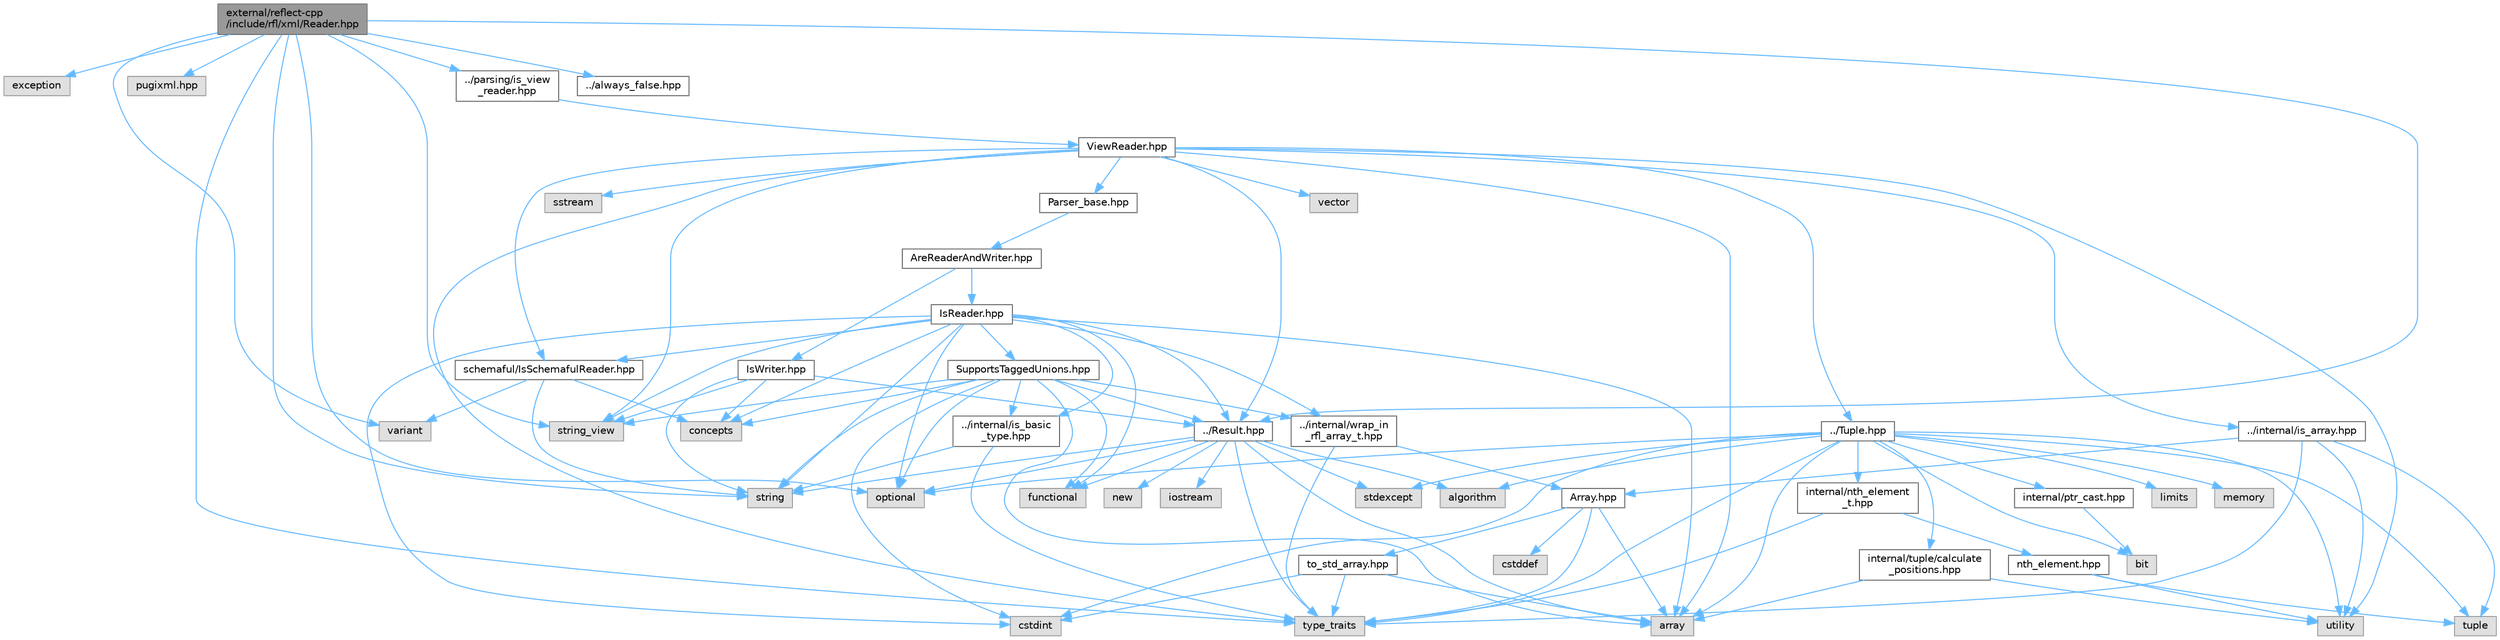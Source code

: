 digraph "external/reflect-cpp/include/rfl/xml/Reader.hpp"
{
 // LATEX_PDF_SIZE
  bgcolor="transparent";
  edge [fontname=Helvetica,fontsize=10,labelfontname=Helvetica,labelfontsize=10];
  node [fontname=Helvetica,fontsize=10,shape=box,height=0.2,width=0.4];
  Node1 [id="Node000001",label="external/reflect-cpp\l/include/rfl/xml/Reader.hpp",height=0.2,width=0.4,color="gray40", fillcolor="grey60", style="filled", fontcolor="black",tooltip=" "];
  Node1 -> Node2 [id="edge100_Node000001_Node000002",color="steelblue1",style="solid",tooltip=" "];
  Node2 [id="Node000002",label="exception",height=0.2,width=0.4,color="grey60", fillcolor="#E0E0E0", style="filled",tooltip=" "];
  Node1 -> Node3 [id="edge101_Node000001_Node000003",color="steelblue1",style="solid",tooltip=" "];
  Node3 [id="Node000003",label="optional",height=0.2,width=0.4,color="grey60", fillcolor="#E0E0E0", style="filled",tooltip=" "];
  Node1 -> Node4 [id="edge102_Node000001_Node000004",color="steelblue1",style="solid",tooltip=" "];
  Node4 [id="Node000004",label="pugixml.hpp",height=0.2,width=0.4,color="grey60", fillcolor="#E0E0E0", style="filled",tooltip=" "];
  Node1 -> Node5 [id="edge103_Node000001_Node000005",color="steelblue1",style="solid",tooltip=" "];
  Node5 [id="Node000005",label="string",height=0.2,width=0.4,color="grey60", fillcolor="#E0E0E0", style="filled",tooltip=" "];
  Node1 -> Node6 [id="edge104_Node000001_Node000006",color="steelblue1",style="solid",tooltip=" "];
  Node6 [id="Node000006",label="string_view",height=0.2,width=0.4,color="grey60", fillcolor="#E0E0E0", style="filled",tooltip=" "];
  Node1 -> Node7 [id="edge105_Node000001_Node000007",color="steelblue1",style="solid",tooltip=" "];
  Node7 [id="Node000007",label="type_traits",height=0.2,width=0.4,color="grey60", fillcolor="#E0E0E0", style="filled",tooltip=" "];
  Node1 -> Node8 [id="edge106_Node000001_Node000008",color="steelblue1",style="solid",tooltip=" "];
  Node8 [id="Node000008",label="variant",height=0.2,width=0.4,color="grey60", fillcolor="#E0E0E0", style="filled",tooltip=" "];
  Node1 -> Node9 [id="edge107_Node000001_Node000009",color="steelblue1",style="solid",tooltip=" "];
  Node9 [id="Node000009",label="../Result.hpp",height=0.2,width=0.4,color="grey40", fillcolor="white", style="filled",URL="$_result_8hpp.html",tooltip=" "];
  Node9 -> Node10 [id="edge108_Node000009_Node000010",color="steelblue1",style="solid",tooltip=" "];
  Node10 [id="Node000010",label="algorithm",height=0.2,width=0.4,color="grey60", fillcolor="#E0E0E0", style="filled",tooltip=" "];
  Node9 -> Node11 [id="edge109_Node000009_Node000011",color="steelblue1",style="solid",tooltip=" "];
  Node11 [id="Node000011",label="array",height=0.2,width=0.4,color="grey60", fillcolor="#E0E0E0", style="filled",tooltip=" "];
  Node9 -> Node12 [id="edge110_Node000009_Node000012",color="steelblue1",style="solid",tooltip=" "];
  Node12 [id="Node000012",label="functional",height=0.2,width=0.4,color="grey60", fillcolor="#E0E0E0", style="filled",tooltip=" "];
  Node9 -> Node13 [id="edge111_Node000009_Node000013",color="steelblue1",style="solid",tooltip=" "];
  Node13 [id="Node000013",label="iostream",height=0.2,width=0.4,color="grey60", fillcolor="#E0E0E0", style="filled",tooltip=" "];
  Node9 -> Node14 [id="edge112_Node000009_Node000014",color="steelblue1",style="solid",tooltip=" "];
  Node14 [id="Node000014",label="new",height=0.2,width=0.4,color="grey60", fillcolor="#E0E0E0", style="filled",tooltip=" "];
  Node9 -> Node3 [id="edge113_Node000009_Node000003",color="steelblue1",style="solid",tooltip=" "];
  Node9 -> Node15 [id="edge114_Node000009_Node000015",color="steelblue1",style="solid",tooltip=" "];
  Node15 [id="Node000015",label="stdexcept",height=0.2,width=0.4,color="grey60", fillcolor="#E0E0E0", style="filled",tooltip=" "];
  Node9 -> Node5 [id="edge115_Node000009_Node000005",color="steelblue1",style="solid",tooltip=" "];
  Node9 -> Node7 [id="edge116_Node000009_Node000007",color="steelblue1",style="solid",tooltip=" "];
  Node1 -> Node16 [id="edge117_Node000001_Node000016",color="steelblue1",style="solid",tooltip=" "];
  Node16 [id="Node000016",label="../always_false.hpp",height=0.2,width=0.4,color="grey40", fillcolor="white", style="filled",URL="$always__false_8hpp.html",tooltip=" "];
  Node1 -> Node17 [id="edge118_Node000001_Node000017",color="steelblue1",style="solid",tooltip=" "];
  Node17 [id="Node000017",label="../parsing/is_view\l_reader.hpp",height=0.2,width=0.4,color="grey40", fillcolor="white", style="filled",URL="$is__view__reader_8hpp.html",tooltip=" "];
  Node17 -> Node18 [id="edge119_Node000017_Node000018",color="steelblue1",style="solid",tooltip=" "];
  Node18 [id="Node000018",label="ViewReader.hpp",height=0.2,width=0.4,color="grey40", fillcolor="white", style="filled",URL="$_view_reader_8hpp.html",tooltip=" "];
  Node18 -> Node11 [id="edge120_Node000018_Node000011",color="steelblue1",style="solid",tooltip=" "];
  Node18 -> Node19 [id="edge121_Node000018_Node000019",color="steelblue1",style="solid",tooltip=" "];
  Node19 [id="Node000019",label="sstream",height=0.2,width=0.4,color="grey60", fillcolor="#E0E0E0", style="filled",tooltip=" "];
  Node18 -> Node6 [id="edge122_Node000018_Node000006",color="steelblue1",style="solid",tooltip=" "];
  Node18 -> Node7 [id="edge123_Node000018_Node000007",color="steelblue1",style="solid",tooltip=" "];
  Node18 -> Node20 [id="edge124_Node000018_Node000020",color="steelblue1",style="solid",tooltip=" "];
  Node20 [id="Node000020",label="utility",height=0.2,width=0.4,color="grey60", fillcolor="#E0E0E0", style="filled",tooltip=" "];
  Node18 -> Node21 [id="edge125_Node000018_Node000021",color="steelblue1",style="solid",tooltip=" "];
  Node21 [id="Node000021",label="vector",height=0.2,width=0.4,color="grey60", fillcolor="#E0E0E0", style="filled",tooltip=" "];
  Node18 -> Node9 [id="edge126_Node000018_Node000009",color="steelblue1",style="solid",tooltip=" "];
  Node18 -> Node22 [id="edge127_Node000018_Node000022",color="steelblue1",style="solid",tooltip=" "];
  Node22 [id="Node000022",label="../Tuple.hpp",height=0.2,width=0.4,color="grey40", fillcolor="white", style="filled",URL="$_tuple_8hpp.html",tooltip=" "];
  Node22 -> Node10 [id="edge128_Node000022_Node000010",color="steelblue1",style="solid",tooltip=" "];
  Node22 -> Node11 [id="edge129_Node000022_Node000011",color="steelblue1",style="solid",tooltip=" "];
  Node22 -> Node23 [id="edge130_Node000022_Node000023",color="steelblue1",style="solid",tooltip=" "];
  Node23 [id="Node000023",label="bit",height=0.2,width=0.4,color="grey60", fillcolor="#E0E0E0", style="filled",tooltip=" "];
  Node22 -> Node24 [id="edge131_Node000022_Node000024",color="steelblue1",style="solid",tooltip=" "];
  Node24 [id="Node000024",label="cstdint",height=0.2,width=0.4,color="grey60", fillcolor="#E0E0E0", style="filled",tooltip=" "];
  Node22 -> Node25 [id="edge132_Node000022_Node000025",color="steelblue1",style="solid",tooltip=" "];
  Node25 [id="Node000025",label="limits",height=0.2,width=0.4,color="grey60", fillcolor="#E0E0E0", style="filled",tooltip=" "];
  Node22 -> Node26 [id="edge133_Node000022_Node000026",color="steelblue1",style="solid",tooltip=" "];
  Node26 [id="Node000026",label="memory",height=0.2,width=0.4,color="grey60", fillcolor="#E0E0E0", style="filled",tooltip=" "];
  Node22 -> Node3 [id="edge134_Node000022_Node000003",color="steelblue1",style="solid",tooltip=" "];
  Node22 -> Node15 [id="edge135_Node000022_Node000015",color="steelblue1",style="solid",tooltip=" "];
  Node22 -> Node27 [id="edge136_Node000022_Node000027",color="steelblue1",style="solid",tooltip=" "];
  Node27 [id="Node000027",label="tuple",height=0.2,width=0.4,color="grey60", fillcolor="#E0E0E0", style="filled",tooltip=" "];
  Node22 -> Node7 [id="edge137_Node000022_Node000007",color="steelblue1",style="solid",tooltip=" "];
  Node22 -> Node20 [id="edge138_Node000022_Node000020",color="steelblue1",style="solid",tooltip=" "];
  Node22 -> Node28 [id="edge139_Node000022_Node000028",color="steelblue1",style="solid",tooltip=" "];
  Node28 [id="Node000028",label="internal/nth_element\l_t.hpp",height=0.2,width=0.4,color="grey40", fillcolor="white", style="filled",URL="$nth__element__t_8hpp.html",tooltip=" "];
  Node28 -> Node7 [id="edge140_Node000028_Node000007",color="steelblue1",style="solid",tooltip=" "];
  Node28 -> Node29 [id="edge141_Node000028_Node000029",color="steelblue1",style="solid",tooltip=" "];
  Node29 [id="Node000029",label="nth_element.hpp",height=0.2,width=0.4,color="grey40", fillcolor="white", style="filled",URL="$nth__element_8hpp.html",tooltip=" "];
  Node29 -> Node27 [id="edge142_Node000029_Node000027",color="steelblue1",style="solid",tooltip=" "];
  Node29 -> Node20 [id="edge143_Node000029_Node000020",color="steelblue1",style="solid",tooltip=" "];
  Node22 -> Node30 [id="edge144_Node000022_Node000030",color="steelblue1",style="solid",tooltip=" "];
  Node30 [id="Node000030",label="internal/ptr_cast.hpp",height=0.2,width=0.4,color="grey40", fillcolor="white", style="filled",URL="$ptr__cast_8hpp.html",tooltip=" "];
  Node30 -> Node23 [id="edge145_Node000030_Node000023",color="steelblue1",style="solid",tooltip=" "];
  Node22 -> Node31 [id="edge146_Node000022_Node000031",color="steelblue1",style="solid",tooltip=" "];
  Node31 [id="Node000031",label="internal/tuple/calculate\l_positions.hpp",height=0.2,width=0.4,color="grey40", fillcolor="white", style="filled",URL="$calculate__positions_8hpp.html",tooltip=" "];
  Node31 -> Node11 [id="edge147_Node000031_Node000011",color="steelblue1",style="solid",tooltip=" "];
  Node31 -> Node20 [id="edge148_Node000031_Node000020",color="steelblue1",style="solid",tooltip=" "];
  Node18 -> Node32 [id="edge149_Node000018_Node000032",color="steelblue1",style="solid",tooltip=" "];
  Node32 [id="Node000032",label="../internal/is_array.hpp",height=0.2,width=0.4,color="grey40", fillcolor="white", style="filled",URL="$is__array_8hpp.html",tooltip=" "];
  Node32 -> Node27 [id="edge150_Node000032_Node000027",color="steelblue1",style="solid",tooltip=" "];
  Node32 -> Node7 [id="edge151_Node000032_Node000007",color="steelblue1",style="solid",tooltip=" "];
  Node32 -> Node20 [id="edge152_Node000032_Node000020",color="steelblue1",style="solid",tooltip=" "];
  Node32 -> Node33 [id="edge153_Node000032_Node000033",color="steelblue1",style="solid",tooltip=" "];
  Node33 [id="Node000033",label="Array.hpp",height=0.2,width=0.4,color="grey40", fillcolor="white", style="filled",URL="$_array_8hpp.html",tooltip=" "];
  Node33 -> Node11 [id="edge154_Node000033_Node000011",color="steelblue1",style="solid",tooltip=" "];
  Node33 -> Node34 [id="edge155_Node000033_Node000034",color="steelblue1",style="solid",tooltip=" "];
  Node34 [id="Node000034",label="cstddef",height=0.2,width=0.4,color="grey60", fillcolor="#E0E0E0", style="filled",tooltip=" "];
  Node33 -> Node7 [id="edge156_Node000033_Node000007",color="steelblue1",style="solid",tooltip=" "];
  Node33 -> Node35 [id="edge157_Node000033_Node000035",color="steelblue1",style="solid",tooltip=" "];
  Node35 [id="Node000035",label="to_std_array.hpp",height=0.2,width=0.4,color="grey40", fillcolor="white", style="filled",URL="$to__std__array_8hpp.html",tooltip=" "];
  Node35 -> Node11 [id="edge158_Node000035_Node000011",color="steelblue1",style="solid",tooltip=" "];
  Node35 -> Node24 [id="edge159_Node000035_Node000024",color="steelblue1",style="solid",tooltip=" "];
  Node35 -> Node7 [id="edge160_Node000035_Node000007",color="steelblue1",style="solid",tooltip=" "];
  Node18 -> Node36 [id="edge161_Node000018_Node000036",color="steelblue1",style="solid",tooltip=" "];
  Node36 [id="Node000036",label="Parser_base.hpp",height=0.2,width=0.4,color="grey40", fillcolor="white", style="filled",URL="$_parser__base_8hpp.html",tooltip=" "];
  Node36 -> Node37 [id="edge162_Node000036_Node000037",color="steelblue1",style="solid",tooltip=" "];
  Node37 [id="Node000037",label="AreReaderAndWriter.hpp",height=0.2,width=0.4,color="grey40", fillcolor="white", style="filled",URL="$_are_reader_and_writer_8hpp.html",tooltip=" "];
  Node37 -> Node38 [id="edge163_Node000037_Node000038",color="steelblue1",style="solid",tooltip=" "];
  Node38 [id="Node000038",label="IsReader.hpp",height=0.2,width=0.4,color="grey40", fillcolor="white", style="filled",URL="$_is_reader_8hpp.html",tooltip=" "];
  Node38 -> Node11 [id="edge164_Node000038_Node000011",color="steelblue1",style="solid",tooltip=" "];
  Node38 -> Node39 [id="edge165_Node000038_Node000039",color="steelblue1",style="solid",tooltip=" "];
  Node39 [id="Node000039",label="concepts",height=0.2,width=0.4,color="grey60", fillcolor="#E0E0E0", style="filled",tooltip=" "];
  Node38 -> Node24 [id="edge166_Node000038_Node000024",color="steelblue1",style="solid",tooltip=" "];
  Node38 -> Node12 [id="edge167_Node000038_Node000012",color="steelblue1",style="solid",tooltip=" "];
  Node38 -> Node3 [id="edge168_Node000038_Node000003",color="steelblue1",style="solid",tooltip=" "];
  Node38 -> Node5 [id="edge169_Node000038_Node000005",color="steelblue1",style="solid",tooltip=" "];
  Node38 -> Node6 [id="edge170_Node000038_Node000006",color="steelblue1",style="solid",tooltip=" "];
  Node38 -> Node9 [id="edge171_Node000038_Node000009",color="steelblue1",style="solid",tooltip=" "];
  Node38 -> Node40 [id="edge172_Node000038_Node000040",color="steelblue1",style="solid",tooltip=" "];
  Node40 [id="Node000040",label="../internal/is_basic\l_type.hpp",height=0.2,width=0.4,color="grey40", fillcolor="white", style="filled",URL="$is__basic__type_8hpp.html",tooltip=" "];
  Node40 -> Node5 [id="edge173_Node000040_Node000005",color="steelblue1",style="solid",tooltip=" "];
  Node40 -> Node7 [id="edge174_Node000040_Node000007",color="steelblue1",style="solid",tooltip=" "];
  Node38 -> Node41 [id="edge175_Node000038_Node000041",color="steelblue1",style="solid",tooltip=" "];
  Node41 [id="Node000041",label="../internal/wrap_in\l_rfl_array_t.hpp",height=0.2,width=0.4,color="grey40", fillcolor="white", style="filled",URL="$wrap__in__rfl__array__t_8hpp.html",tooltip=" "];
  Node41 -> Node7 [id="edge176_Node000041_Node000007",color="steelblue1",style="solid",tooltip=" "];
  Node41 -> Node33 [id="edge177_Node000041_Node000033",color="steelblue1",style="solid",tooltip=" "];
  Node38 -> Node42 [id="edge178_Node000038_Node000042",color="steelblue1",style="solid",tooltip=" "];
  Node42 [id="Node000042",label="SupportsTaggedUnions.hpp",height=0.2,width=0.4,color="grey40", fillcolor="white", style="filled",URL="$_supports_tagged_unions_8hpp.html",tooltip=" "];
  Node42 -> Node11 [id="edge179_Node000042_Node000011",color="steelblue1",style="solid",tooltip=" "];
  Node42 -> Node39 [id="edge180_Node000042_Node000039",color="steelblue1",style="solid",tooltip=" "];
  Node42 -> Node24 [id="edge181_Node000042_Node000024",color="steelblue1",style="solid",tooltip=" "];
  Node42 -> Node12 [id="edge182_Node000042_Node000012",color="steelblue1",style="solid",tooltip=" "];
  Node42 -> Node3 [id="edge183_Node000042_Node000003",color="steelblue1",style="solid",tooltip=" "];
  Node42 -> Node5 [id="edge184_Node000042_Node000005",color="steelblue1",style="solid",tooltip=" "];
  Node42 -> Node6 [id="edge185_Node000042_Node000006",color="steelblue1",style="solid",tooltip=" "];
  Node42 -> Node9 [id="edge186_Node000042_Node000009",color="steelblue1",style="solid",tooltip=" "];
  Node42 -> Node40 [id="edge187_Node000042_Node000040",color="steelblue1",style="solid",tooltip=" "];
  Node42 -> Node41 [id="edge188_Node000042_Node000041",color="steelblue1",style="solid",tooltip=" "];
  Node38 -> Node43 [id="edge189_Node000038_Node000043",color="steelblue1",style="solid",tooltip=" "];
  Node43 [id="Node000043",label="schemaful/IsSchemafulReader.hpp",height=0.2,width=0.4,color="grey40", fillcolor="white", style="filled",URL="$_is_schemaful_reader_8hpp.html",tooltip=" "];
  Node43 -> Node39 [id="edge190_Node000043_Node000039",color="steelblue1",style="solid",tooltip=" "];
  Node43 -> Node5 [id="edge191_Node000043_Node000005",color="steelblue1",style="solid",tooltip=" "];
  Node43 -> Node8 [id="edge192_Node000043_Node000008",color="steelblue1",style="solid",tooltip=" "];
  Node37 -> Node44 [id="edge193_Node000037_Node000044",color="steelblue1",style="solid",tooltip=" "];
  Node44 [id="Node000044",label="IsWriter.hpp",height=0.2,width=0.4,color="grey40", fillcolor="white", style="filled",URL="$_is_writer_8hpp.html",tooltip=" "];
  Node44 -> Node39 [id="edge194_Node000044_Node000039",color="steelblue1",style="solid",tooltip=" "];
  Node44 -> Node5 [id="edge195_Node000044_Node000005",color="steelblue1",style="solid",tooltip=" "];
  Node44 -> Node6 [id="edge196_Node000044_Node000006",color="steelblue1",style="solid",tooltip=" "];
  Node44 -> Node9 [id="edge197_Node000044_Node000009",color="steelblue1",style="solid",tooltip=" "];
  Node18 -> Node43 [id="edge198_Node000018_Node000043",color="steelblue1",style="solid",tooltip=" "];
}
